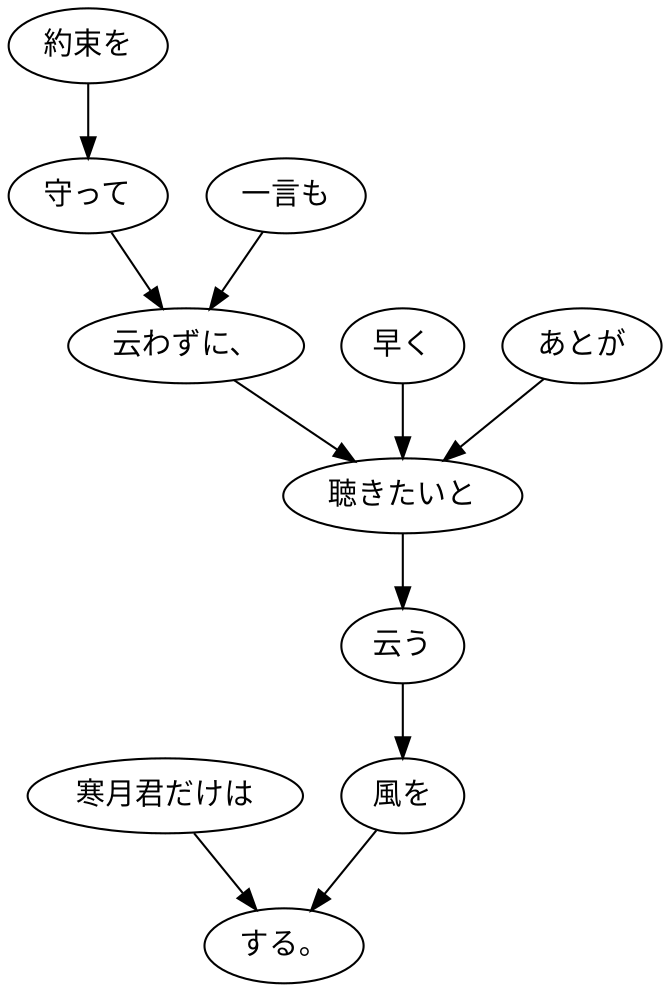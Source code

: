 digraph graph3593 {
	node0 [label="寒月君だけは"];
	node1 [label="約束を"];
	node2 [label="守って"];
	node3 [label="一言も"];
	node4 [label="云わずに、"];
	node5 [label="早く"];
	node6 [label="あとが"];
	node7 [label="聴きたいと"];
	node8 [label="云う"];
	node9 [label="風を"];
	node10 [label="する。"];
	node0 -> node10;
	node1 -> node2;
	node2 -> node4;
	node3 -> node4;
	node4 -> node7;
	node5 -> node7;
	node6 -> node7;
	node7 -> node8;
	node8 -> node9;
	node9 -> node10;
}
